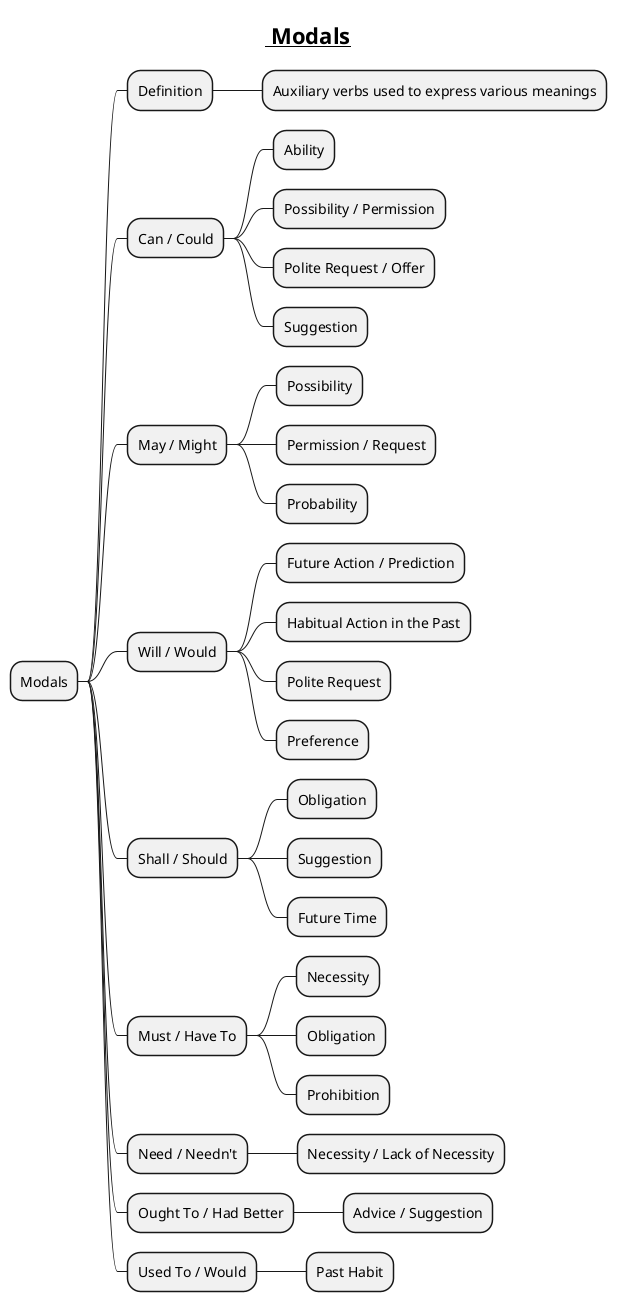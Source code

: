 @startmindmap
title =__ Modals__

* Modals
** Definition
*** Auxiliary verbs used to express various meanings
** Can / Could
*** Ability
*** Possibility / Permission
*** Polite Request / Offer
*** Suggestion
** May / Might
*** Possibility
*** Permission / Request
*** Probability
** Will / Would
*** Future Action / Prediction
*** Habitual Action in the Past
*** Polite Request
*** Preference
** Shall / Should
*** Obligation
*** Suggestion
*** Future Time
** Must / Have To
*** Necessity
*** Obligation
*** Prohibition
** Need / Needn't
*** Necessity / Lack of Necessity
** Ought To / Had Better
*** Advice / Suggestion
** Used To / Would
*** Past Habit
@endmindmap
